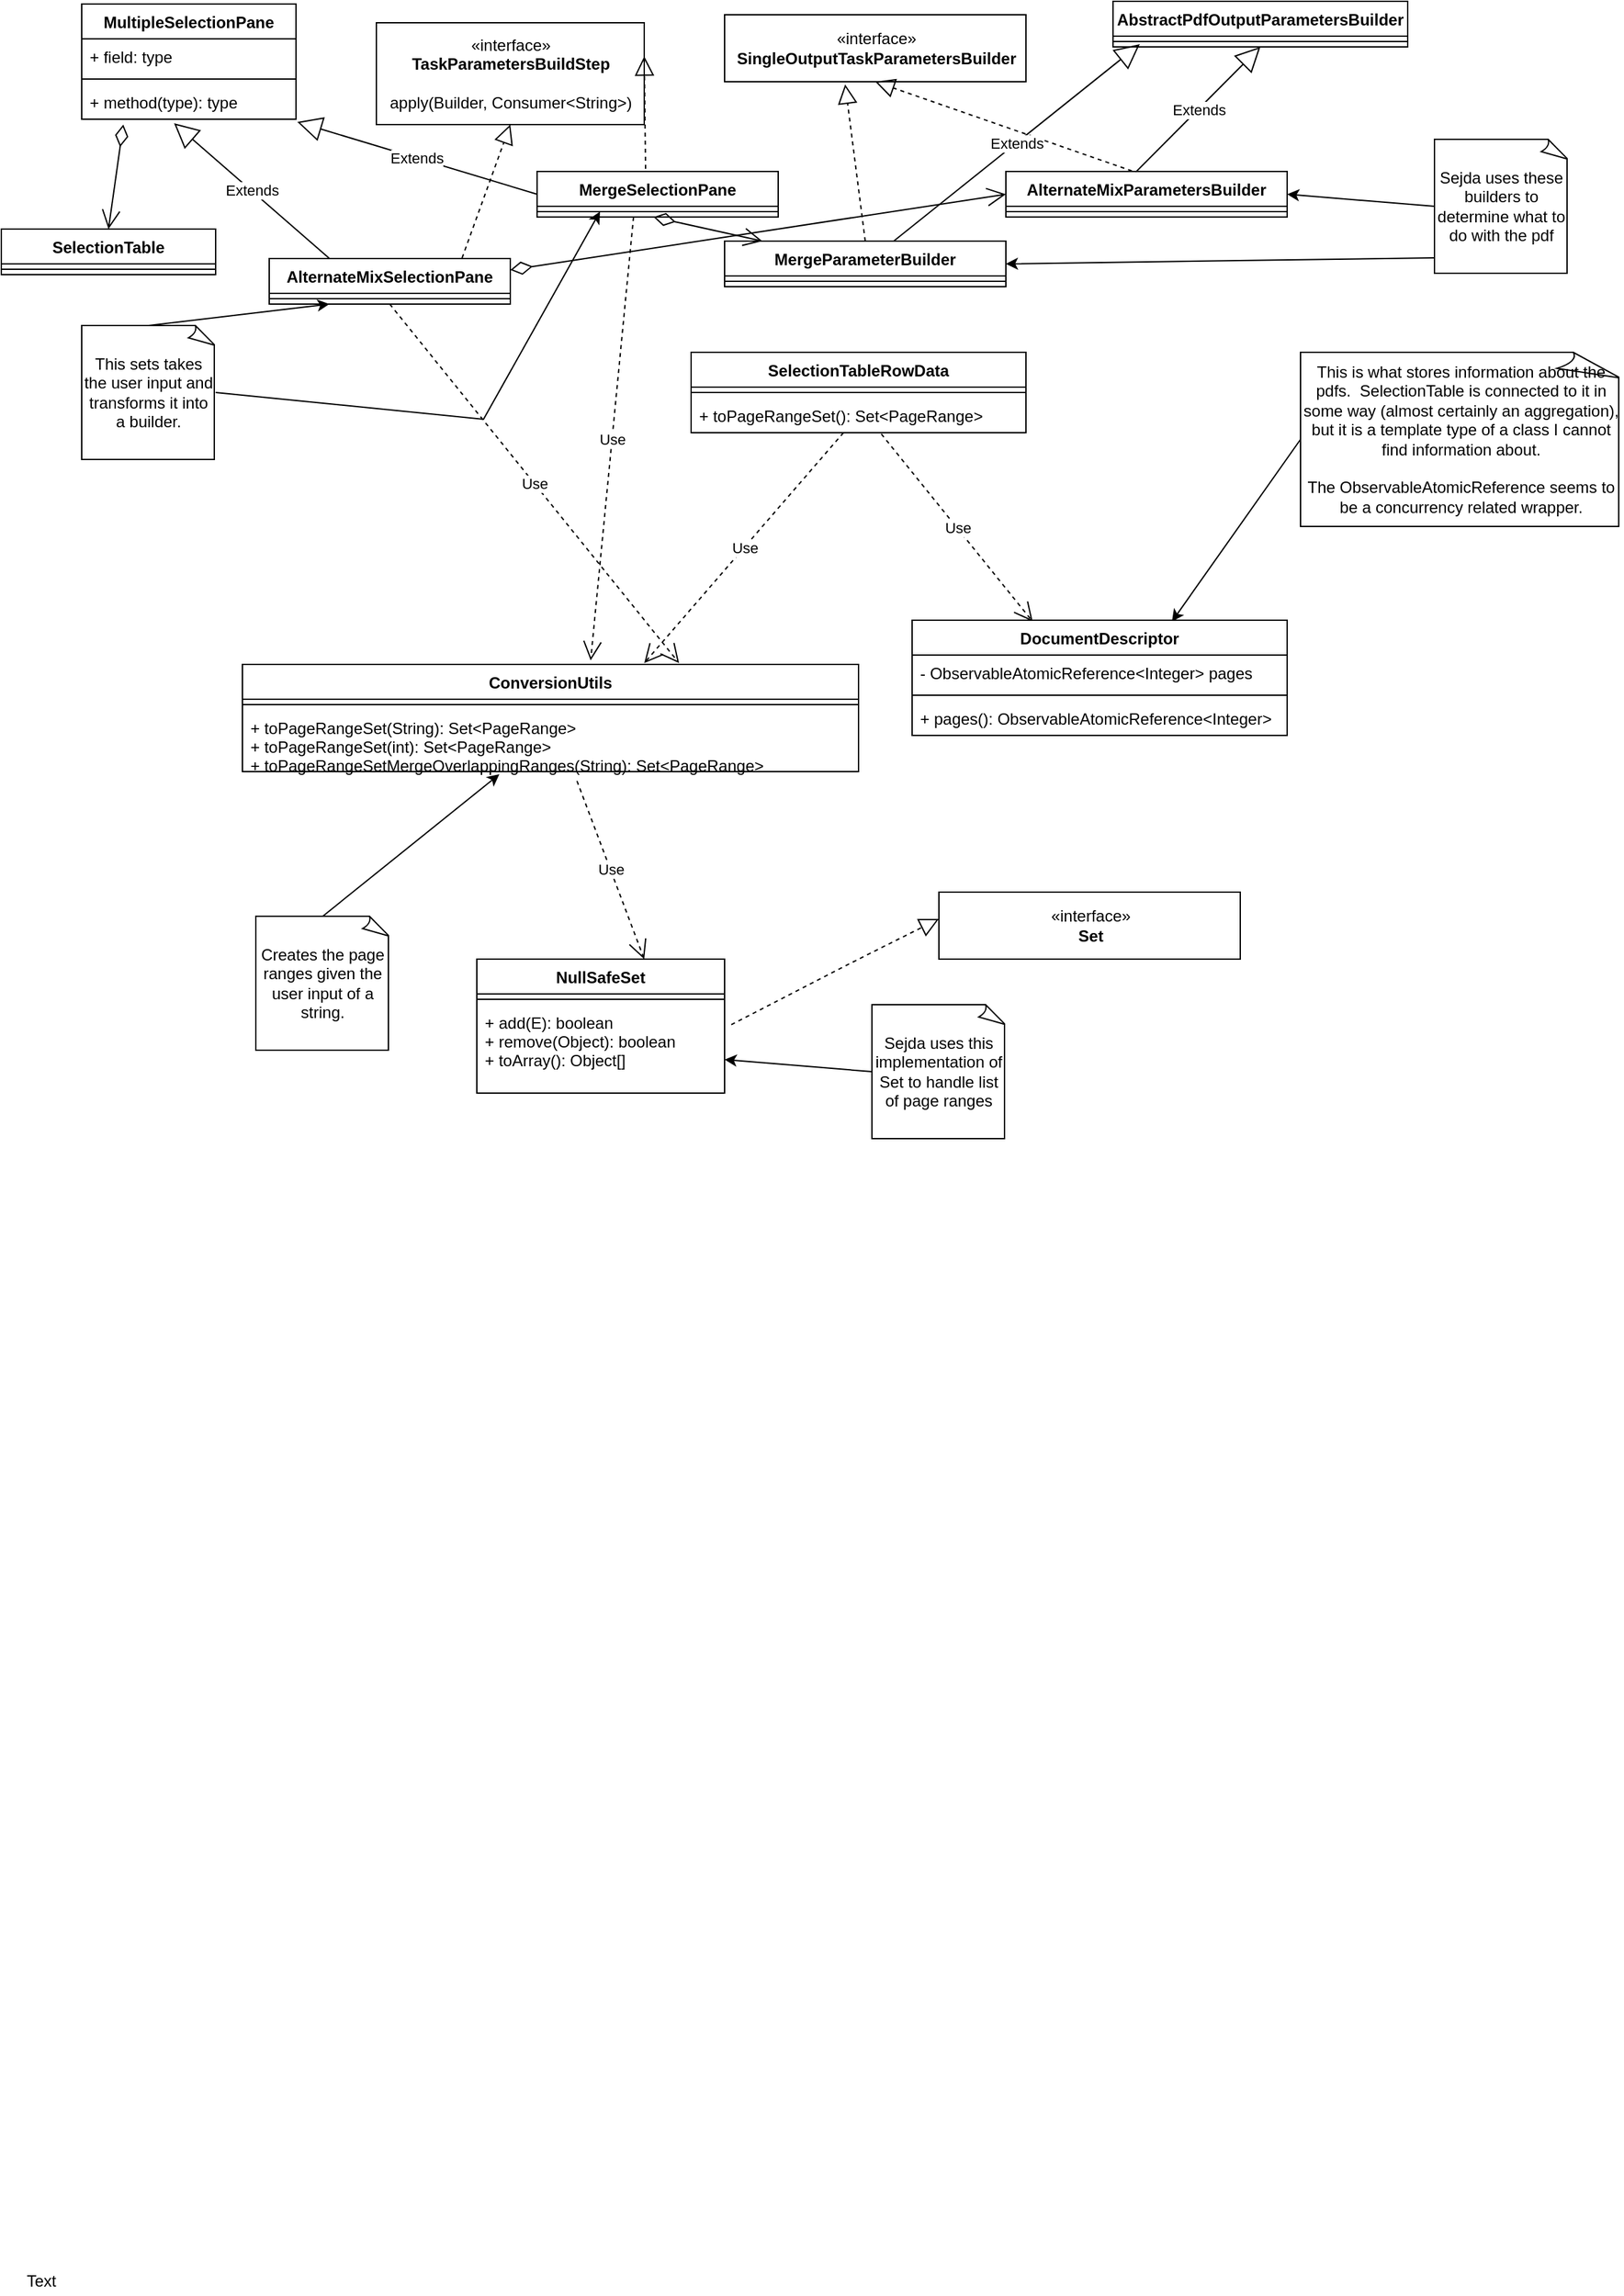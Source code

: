 <mxfile version="10.4.8" type="github"><diagram name="Page-1" id="929967ad-93f9-6ef4-fab6-5d389245f69c"><mxGraphModel dx="1327" dy="778" grid="1" gridSize="10" guides="1" tooltips="1" connect="1" arrows="1" fold="1" page="1" pageScale="1.5" pageWidth="1169" pageHeight="826" background="none" math="0" shadow="0"><root><mxCell id="0" style=";html=1;"/><mxCell id="1" style=";html=1;" parent="0"/><mxCell id="JC7nmYQ6PEICB20EiKwY-1" value="AlternateMixSelectionPane" style="swimlane;fontStyle=1;align=center;verticalAlign=top;childLayout=stackLayout;horizontal=1;startSize=26;horizontalStack=0;resizeParent=1;resizeParentMax=0;resizeLast=0;collapsible=1;marginBottom=0;" parent="1" vertex="1"><mxGeometry x="200" y="280" width="180" height="34" as="geometry"/></mxCell><mxCell id="JC7nmYQ6PEICB20EiKwY-3" value="" style="line;strokeWidth=1;fillColor=none;align=left;verticalAlign=middle;spacingTop=-1;spacingLeft=3;spacingRight=3;rotatable=0;labelPosition=right;points=[];portConstraint=eastwest;" parent="JC7nmYQ6PEICB20EiKwY-1" vertex="1"><mxGeometry y="26" width="180" height="8" as="geometry"/></mxCell><mxCell id="JC7nmYQ6PEICB20EiKwY-5" value="MultipleSelectionPane" style="swimlane;fontStyle=1;align=center;verticalAlign=top;childLayout=stackLayout;horizontal=1;startSize=26;horizontalStack=0;resizeParent=1;resizeParentMax=0;resizeLast=0;collapsible=1;marginBottom=0;" parent="1" vertex="1"><mxGeometry x="60" y="90" width="160" height="86" as="geometry"/></mxCell><mxCell id="JC7nmYQ6PEICB20EiKwY-6" value="+ field: type" style="text;strokeColor=none;fillColor=none;align=left;verticalAlign=top;spacingLeft=4;spacingRight=4;overflow=hidden;rotatable=0;points=[[0,0.5],[1,0.5]];portConstraint=eastwest;" parent="JC7nmYQ6PEICB20EiKwY-5" vertex="1"><mxGeometry y="26" width="160" height="26" as="geometry"/></mxCell><mxCell id="JC7nmYQ6PEICB20EiKwY-7" value="" style="line;strokeWidth=1;fillColor=none;align=left;verticalAlign=middle;spacingTop=-1;spacingLeft=3;spacingRight=3;rotatable=0;labelPosition=right;points=[];portConstraint=eastwest;" parent="JC7nmYQ6PEICB20EiKwY-5" vertex="1"><mxGeometry y="52" width="160" height="8" as="geometry"/></mxCell><mxCell id="JC7nmYQ6PEICB20EiKwY-8" value="+ method(type): type" style="text;strokeColor=none;fillColor=none;align=left;verticalAlign=top;spacingLeft=4;spacingRight=4;overflow=hidden;rotatable=0;points=[[0,0.5],[1,0.5]];portConstraint=eastwest;" parent="JC7nmYQ6PEICB20EiKwY-5" vertex="1"><mxGeometry y="60" width="160" height="26" as="geometry"/></mxCell><mxCell id="JC7nmYQ6PEICB20EiKwY-13" value="AlternateMixParametersBuilder" style="swimlane;fontStyle=1;align=center;verticalAlign=top;childLayout=stackLayout;horizontal=1;startSize=26;horizontalStack=0;resizeParent=1;resizeParentMax=0;resizeLast=0;collapsible=1;marginBottom=0;" parent="1" vertex="1"><mxGeometry x="750" y="215" width="210" height="34" as="geometry"/></mxCell><mxCell id="JC7nmYQ6PEICB20EiKwY-15" value="" style="line;strokeWidth=1;fillColor=none;align=left;verticalAlign=middle;spacingTop=-1;spacingLeft=3;spacingRight=3;rotatable=0;labelPosition=right;points=[];portConstraint=eastwest;" parent="JC7nmYQ6PEICB20EiKwY-13" vertex="1"><mxGeometry y="26" width="210" height="8" as="geometry"/></mxCell><mxCell id="JC7nmYQ6PEICB20EiKwY-37" value="AbstractPdfOutputParametersBuilder" style="swimlane;fontStyle=1;align=center;verticalAlign=top;childLayout=stackLayout;horizontal=1;startSize=26;horizontalStack=0;resizeParent=1;resizeParentMax=0;resizeLast=0;collapsible=1;marginBottom=0;" parent="1" vertex="1"><mxGeometry x="830" y="88" width="220" height="34" as="geometry"><mxRectangle x="360" y="387" width="230" height="26" as="alternateBounds"/></mxGeometry></mxCell><mxCell id="JC7nmYQ6PEICB20EiKwY-39" value="" style="line;strokeWidth=1;fillColor=none;align=left;verticalAlign=middle;spacingTop=-1;spacingLeft=3;spacingRight=3;rotatable=0;labelPosition=right;points=[];portConstraint=eastwest;" parent="JC7nmYQ6PEICB20EiKwY-37" vertex="1"><mxGeometry y="26" width="220" height="8" as="geometry"/></mxCell><mxCell id="JC7nmYQ6PEICB20EiKwY-41" value="SelectionTableRowData" style="swimlane;fontStyle=1;align=center;verticalAlign=top;childLayout=stackLayout;horizontal=1;startSize=26;horizontalStack=0;resizeParent=1;resizeParentMax=0;resizeLast=0;collapsible=1;marginBottom=0;" parent="1" vertex="1"><mxGeometry x="515" y="350" width="250" height="60" as="geometry"/></mxCell><mxCell id="JC7nmYQ6PEICB20EiKwY-43" value="" style="line;strokeWidth=1;fillColor=none;align=left;verticalAlign=middle;spacingTop=-1;spacingLeft=3;spacingRight=3;rotatable=0;labelPosition=right;points=[];portConstraint=eastwest;" parent="JC7nmYQ6PEICB20EiKwY-41" vertex="1"><mxGeometry y="26" width="250" height="8" as="geometry"/></mxCell><mxCell id="JC7nmYQ6PEICB20EiKwY-44" value="+ toPageRangeSet(): Set&lt;PageRange&gt;" style="text;strokeColor=none;fillColor=none;align=left;verticalAlign=top;spacingLeft=4;spacingRight=4;overflow=hidden;rotatable=0;points=[[0,0.5],[1,0.5]];portConstraint=eastwest;" parent="JC7nmYQ6PEICB20EiKwY-41" vertex="1"><mxGeometry y="34" width="250" height="26" as="geometry"/></mxCell><mxCell id="JC7nmYQ6PEICB20EiKwY-45" value="SelectionTable" style="swimlane;fontStyle=1;align=center;verticalAlign=top;childLayout=stackLayout;horizontal=1;startSize=26;horizontalStack=0;resizeParent=1;resizeParentMax=0;resizeLast=0;collapsible=1;marginBottom=0;" parent="1" vertex="1"><mxGeometry y="258" width="160" height="34" as="geometry"/></mxCell><mxCell id="JC7nmYQ6PEICB20EiKwY-47" value="" style="line;strokeWidth=1;fillColor=none;align=left;verticalAlign=middle;spacingTop=-1;spacingLeft=3;spacingRight=3;rotatable=0;labelPosition=right;points=[];portConstraint=eastwest;" parent="JC7nmYQ6PEICB20EiKwY-45" vertex="1"><mxGeometry y="26" width="160" height="8" as="geometry"/></mxCell><mxCell id="JC7nmYQ6PEICB20EiKwY-54" value="Extends" style="endArrow=block;endSize=16;endFill=0;html=1;exitX=0.25;exitY=0;exitDx=0;exitDy=0;entryX=0.431;entryY=1.115;entryDx=0;entryDy=0;entryPerimeter=0;" parent="1" source="JC7nmYQ6PEICB20EiKwY-1" target="JC7nmYQ6PEICB20EiKwY-8" edge="1"><mxGeometry width="160" relative="1" as="geometry"><mxPoint x="140" y="770" as="sourcePoint"/><mxPoint x="90" y="260" as="targetPoint"/></mxGeometry></mxCell><mxCell id="JC7nmYQ6PEICB20EiKwY-55" value="«interface»&lt;br&gt;&lt;b&gt;TaskParametersBuildStep&lt;br&gt;&lt;/b&gt;&lt;br&gt;apply(Builder, Consumer&amp;lt;String&amp;gt;)&lt;br&gt;" style="html=1;" parent="1" vertex="1"><mxGeometry x="280" y="104" width="200" height="76" as="geometry"/></mxCell><mxCell id="JC7nmYQ6PEICB20EiKwY-56" value="" style="endArrow=block;dashed=1;endFill=0;endSize=12;html=1;entryX=0.5;entryY=1;entryDx=0;entryDy=0;exitX=0.8;exitY=-0.012;exitDx=0;exitDy=0;exitPerimeter=0;" parent="1" source="JC7nmYQ6PEICB20EiKwY-1" target="JC7nmYQ6PEICB20EiKwY-55" edge="1"><mxGeometry width="160" relative="1" as="geometry"><mxPoint x="220" y="404" as="sourcePoint"/><mxPoint x="380" y="404" as="targetPoint"/></mxGeometry></mxCell><mxCell id="JC7nmYQ6PEICB20EiKwY-57" value="Extends" style="endArrow=block;endSize=16;endFill=0;html=1;exitX=0.462;exitY=0.012;exitDx=0;exitDy=0;entryX=0.5;entryY=1;entryDx=0;entryDy=0;exitPerimeter=0;" parent="1" source="JC7nmYQ6PEICB20EiKwY-13" target="JC7nmYQ6PEICB20EiKwY-37" edge="1"><mxGeometry width="160" relative="1" as="geometry"><mxPoint x="761" y="224.5" as="sourcePoint"/><mxPoint x="911" y="175" as="targetPoint"/></mxGeometry></mxCell><mxCell id="JC7nmYQ6PEICB20EiKwY-58" value="«interface»&lt;br&gt;&lt;b&gt;SingleOutputTaskParametersBuilder&lt;/b&gt;&lt;br&gt;" style="html=1;" parent="1" vertex="1"><mxGeometry x="540" y="98" width="225" height="50" as="geometry"/></mxCell><mxCell id="JC7nmYQ6PEICB20EiKwY-59" value="" style="endArrow=block;dashed=1;endFill=0;endSize=12;html=1;entryX=0.5;entryY=1;entryDx=0;entryDy=0;exitX=0.448;exitY=-0.012;exitDx=0;exitDy=0;exitPerimeter=0;" parent="1" source="JC7nmYQ6PEICB20EiKwY-13" target="JC7nmYQ6PEICB20EiKwY-58" edge="1"><mxGeometry width="160" relative="1" as="geometry"><mxPoint x="828" y="-50" as="sourcePoint"/><mxPoint x="903" y="-135" as="targetPoint"/></mxGeometry></mxCell><mxCell id="JC7nmYQ6PEICB20EiKwY-60" value="Use" style="endArrow=open;endSize=12;dashed=1;html=1;entryX=0.5;entryY=0;entryDx=0;entryDy=0;" parent="1" source="JC7nmYQ6PEICB20EiKwY-44" edge="1"><mxGeometry width="160" relative="1" as="geometry"><mxPoint x="420" y="1110" as="sourcePoint"/><mxPoint x="480" y="582" as="targetPoint"/></mxGeometry></mxCell><mxCell id="JC7nmYQ6PEICB20EiKwY-61" value="1" style="endArrow=open;html=1;endSize=12;startArrow=diamondThin;startSize=14;startFill=0;align=left;verticalAlign=bottom;exitX=0.194;exitY=1.154;exitDx=0;exitDy=0;exitPerimeter=0;entryX=0.5;entryY=0;entryDx=0;entryDy=0;noLabel=1;fontColor=none;" parent="1" source="JC7nmYQ6PEICB20EiKwY-8" target="JC7nmYQ6PEICB20EiKwY-45" edge="1"><mxGeometry x="-1" y="3" relative="1" as="geometry"><mxPoint x="30" y="552.5" as="sourcePoint"/><mxPoint x="190" y="552.5" as="targetPoint"/></mxGeometry></mxCell><mxCell id="JC7nmYQ6PEICB20EiKwY-64" value="1" style="endArrow=open;html=1;endSize=12;startArrow=diamondThin;startSize=14;startFill=0;align=left;verticalAlign=bottom;exitX=1;exitY=0.25;exitDx=0;exitDy=0;entryX=0;entryY=0.5;entryDx=0;entryDy=0;noLabel=1;fontColor=none;" parent="1" source="JC7nmYQ6PEICB20EiKwY-1" target="JC7nmYQ6PEICB20EiKwY-13" edge="1"><mxGeometry x="-1" y="3" relative="1" as="geometry"><mxPoint x="461" y="308" as="sourcePoint"/><mxPoint x="747" y="266" as="targetPoint"/></mxGeometry></mxCell><mxCell id="JC7nmYQ6PEICB20EiKwY-65" value="Use" style="endArrow=open;endSize=12;dashed=1;html=1;entryX=0.6;entryY=0;entryDx=0;entryDy=0;exitX=0.5;exitY=1;exitDx=0;exitDy=0;entryPerimeter=0;" parent="1" source="JC7nmYQ6PEICB20EiKwY-1" edge="1"><mxGeometry width="160" relative="1" as="geometry"><mxPoint x="368" y="340" as="sourcePoint"/><mxPoint x="506" y="582" as="targetPoint"/></mxGeometry></mxCell><mxCell id="JC7nmYQ6PEICB20EiKwY-70" value="Use" style="endArrow=open;endSize=12;dashed=1;html=1;entryX=0.411;entryY=0.012;entryDx=0;entryDy=0;exitX=0.568;exitY=1.038;exitDx=0;exitDy=0;exitPerimeter=0;entryPerimeter=0;" parent="1" source="JC7nmYQ6PEICB20EiKwY-44" edge="1"><mxGeometry width="160" relative="1" as="geometry"><mxPoint x="638.757" y="420" as="sourcePoint"/><mxPoint x="770" y="551" as="targetPoint"/></mxGeometry></mxCell><mxCell id="JC7nmYQ6PEICB20EiKwY-72" style="edgeStyle=none;rounded=0;orthogonalLoop=1;jettySize=auto;html=1;exitX=0;exitY=0.5;exitDx=0;exitDy=0;exitPerimeter=0;entryX=1;entryY=0.5;entryDx=0;entryDy=0;fontColor=none;" parent="1" source="JC7nmYQ6PEICB20EiKwY-71" target="JC7nmYQ6PEICB20EiKwY-13" edge="1"><mxGeometry relative="1" as="geometry"/></mxCell><mxCell id="JC7nmYQ6PEICB20EiKwY-71" value="Sejda uses these builders to determine what to do with the pdf" style="whiteSpace=wrap;html=1;shape=mxgraph.basic.document;fontColor=none;" parent="1" vertex="1"><mxGeometry x="1070" y="191" width="100" height="100" as="geometry"/></mxCell><mxCell id="JC7nmYQ6PEICB20EiKwY-74" style="edgeStyle=none;rounded=0;orthogonalLoop=1;jettySize=auto;html=1;exitX=0.5;exitY=0;exitDx=0;exitDy=0;exitPerimeter=0;entryX=0.25;entryY=1;entryDx=0;entryDy=0;fontColor=none;" parent="1" source="JC7nmYQ6PEICB20EiKwY-73" target="JC7nmYQ6PEICB20EiKwY-1" edge="1"><mxGeometry relative="1" as="geometry"/></mxCell><mxCell id="JC7nmYQ6PEICB20EiKwY-73" value="This sets takes the user input and transforms it into a builder." style="whiteSpace=wrap;html=1;shape=mxgraph.basic.document;fontColor=none;" parent="1" vertex="1"><mxGeometry x="60" y="330" width="100" height="100" as="geometry"/></mxCell><mxCell id="JC7nmYQ6PEICB20EiKwY-76" style="edgeStyle=none;rounded=0;orthogonalLoop=1;jettySize=auto;html=1;exitX=0;exitY=0.5;exitDx=0;exitDy=0;exitPerimeter=0;entryX=0.782;entryY=0.012;entryDx=0;entryDy=0;fontColor=none;entryPerimeter=0;" parent="1" source="JC7nmYQ6PEICB20EiKwY-75" edge="1"><mxGeometry relative="1" as="geometry"><mxPoint x="874" y="551" as="targetPoint"/></mxGeometry></mxCell><mxCell id="JC7nmYQ6PEICB20EiKwY-75" value="This is what stores information about the pdfs.&amp;nbsp; SelectionTable is connected to it in some way (almost certainly an aggregation), but it is a template type of a class I cannot find information about.&lt;br&gt;&lt;br&gt;The ObservableAtomicReference seems to be a concurrency related wrapper.&lt;br&gt;" style="whiteSpace=wrap;html=1;shape=mxgraph.basic.document;fontColor=none;" parent="1" vertex="1"><mxGeometry x="970" y="350" width="240" height="130" as="geometry"/></mxCell><mxCell id="fO8iZp4ryIN1RsqVe5Ly-2" value="Text" style="text;html=1;strokeColor=none;fillColor=none;align=center;verticalAlign=middle;whiteSpace=wrap;rounded=0;" vertex="1" parent="1"><mxGeometry x="10" y="1780" width="40" height="20" as="geometry"/></mxCell><mxCell id="fO8iZp4ryIN1RsqVe5Ly-17" value="MergeSelectionPane" style="swimlane;fontStyle=1;align=center;verticalAlign=top;childLayout=stackLayout;horizontal=1;startSize=26;horizontalStack=0;resizeParent=1;resizeParentMax=0;resizeLast=0;collapsible=1;marginBottom=0;" vertex="1" parent="1"><mxGeometry x="400" y="215" width="180" height="34" as="geometry"><mxRectangle x="390" y="1147" width="160" height="26" as="alternateBounds"/></mxGeometry></mxCell><mxCell id="fO8iZp4ryIN1RsqVe5Ly-18" value="" style="line;strokeWidth=1;fillColor=none;align=left;verticalAlign=middle;spacingTop=-1;spacingLeft=3;spacingRight=3;rotatable=0;labelPosition=right;points=[];portConstraint=eastwest;" vertex="1" parent="fO8iZp4ryIN1RsqVe5Ly-17"><mxGeometry y="26" width="180" height="8" as="geometry"/></mxCell><mxCell id="fO8iZp4ryIN1RsqVe5Ly-19" value="Extends" style="endArrow=block;endSize=16;endFill=0;html=1;entryX=1.006;entryY=1.077;entryDx=0;entryDy=0;entryPerimeter=0;exitX=0;exitY=0.5;exitDx=0;exitDy=0;" edge="1" parent="1" source="fO8iZp4ryIN1RsqVe5Ly-17" target="JC7nmYQ6PEICB20EiKwY-8"><mxGeometry width="160" relative="1" as="geometry"><mxPoint x="420" y="220" as="sourcePoint"/><mxPoint x="210" y="164.5" as="targetPoint"/></mxGeometry></mxCell><mxCell id="fO8iZp4ryIN1RsqVe5Ly-20" value="" style="endArrow=block;dashed=1;endFill=0;endSize=12;html=1;entryX=0.5;entryY=1;entryDx=0;entryDy=0;exitX=0.45;exitY=-0.059;exitDx=0;exitDy=0;exitPerimeter=0;" edge="1" parent="1" source="fO8iZp4ryIN1RsqVe5Ly-17"><mxGeometry width="160" relative="1" as="geometry"><mxPoint x="524" y="203" as="sourcePoint"/><mxPoint x="480" y="129" as="targetPoint"/></mxGeometry></mxCell><mxCell id="fO8iZp4ryIN1RsqVe5Ly-21" value="MergeParameterBuilder" style="swimlane;fontStyle=1;align=center;verticalAlign=top;childLayout=stackLayout;horizontal=1;startSize=26;horizontalStack=0;resizeParent=1;resizeParentMax=0;resizeLast=0;collapsible=1;marginBottom=0;" vertex="1" parent="1"><mxGeometry x="540" y="267" width="210" height="34" as="geometry"/></mxCell><mxCell id="fO8iZp4ryIN1RsqVe5Ly-22" value="" style="line;strokeWidth=1;fillColor=none;align=left;verticalAlign=middle;spacingTop=-1;spacingLeft=3;spacingRight=3;rotatable=0;labelPosition=right;points=[];portConstraint=eastwest;" vertex="1" parent="fO8iZp4ryIN1RsqVe5Ly-21"><mxGeometry y="26" width="210" height="8" as="geometry"/></mxCell><mxCell id="fO8iZp4ryIN1RsqVe5Ly-23" value="1" style="endArrow=open;html=1;endSize=12;startArrow=diamondThin;startSize=14;startFill=0;align=left;verticalAlign=bottom;exitX=0.483;exitY=1;exitDx=0;exitDy=0;noLabel=1;fontColor=none;exitPerimeter=0;" edge="1" parent="1" source="fO8iZp4ryIN1RsqVe5Ly-18" target="fO8iZp4ryIN1RsqVe5Ly-21"><mxGeometry x="-1" y="3" relative="1" as="geometry"><mxPoint x="485" y="264.5" as="sourcePoint"/><mxPoint x="775" y="233.5" as="targetPoint"/></mxGeometry></mxCell><mxCell id="fO8iZp4ryIN1RsqVe5Ly-24" value="" style="endArrow=block;dashed=1;endFill=0;endSize=12;html=1;exitX=0.5;exitY=0;exitDx=0;exitDy=0;" edge="1" parent="1" source="fO8iZp4ryIN1RsqVe5Ly-21"><mxGeometry width="160" relative="1" as="geometry"><mxPoint x="781" y="241" as="sourcePoint"/><mxPoint x="630" y="150" as="targetPoint"/></mxGeometry></mxCell><mxCell id="fO8iZp4ryIN1RsqVe5Ly-25" value="Extends" style="endArrow=block;endSize=16;endFill=0;html=1;" edge="1" parent="1" source="fO8iZp4ryIN1RsqVe5Ly-21"><mxGeometry width="160" relative="1" as="geometry"><mxPoint x="750" y="211" as="sourcePoint"/><mxPoint x="850" y="120" as="targetPoint"/></mxGeometry></mxCell><mxCell id="fO8iZp4ryIN1RsqVe5Ly-26" style="edgeStyle=none;rounded=0;orthogonalLoop=1;jettySize=auto;html=1;exitX=0;exitY=0.5;exitDx=0;exitDy=0;exitPerimeter=0;entryX=1;entryY=0.5;entryDx=0;entryDy=0;fontColor=none;" edge="1" parent="1" target="fO8iZp4ryIN1RsqVe5Ly-21"><mxGeometry relative="1" as="geometry"><mxPoint x="1070" y="279.5" as="sourcePoint"/><mxPoint x="960" y="270.5" as="targetPoint"/></mxGeometry></mxCell><mxCell id="fO8iZp4ryIN1RsqVe5Ly-27" value="Use" style="endArrow=open;endSize=12;dashed=1;html=1;exitX=0.4;exitY=1;exitDx=0;exitDy=0;exitPerimeter=0;" edge="1" parent="1" source="fO8iZp4ryIN1RsqVe5Ly-18"><mxGeometry width="160" relative="1" as="geometry"><mxPoint x="490" y="230" as="sourcePoint"/><mxPoint x="440" y="580" as="targetPoint"/></mxGeometry></mxCell><mxCell id="fO8iZp4ryIN1RsqVe5Ly-28" style="edgeStyle=none;rounded=0;orthogonalLoop=1;jettySize=auto;html=1;exitX=1;exitY=0.5;exitDx=0;exitDy=0;exitPerimeter=0;fontColor=none;entryX=0.261;entryY=0.5;entryDx=0;entryDy=0;entryPerimeter=0;" edge="1" parent="1" source="JC7nmYQ6PEICB20EiKwY-73" target="fO8iZp4ryIN1RsqVe5Ly-18"><mxGeometry relative="1" as="geometry"><mxPoint x="165" y="384" as="sourcePoint"/><mxPoint x="450" y="320" as="targetPoint"/><Array as="points"><mxPoint x="360" y="400"/></Array></mxGeometry></mxCell><mxCell id="fO8iZp4ryIN1RsqVe5Ly-46" value="ConversionUtils" style="swimlane;fontStyle=1;align=center;verticalAlign=top;childLayout=stackLayout;horizontal=1;startSize=26;horizontalStack=0;resizeParent=1;resizeParentMax=0;resizeLast=0;collapsible=1;marginBottom=0;" vertex="1" parent="1"><mxGeometry x="180" y="583" width="460" height="80" as="geometry"/></mxCell><mxCell id="fO8iZp4ryIN1RsqVe5Ly-47" value="" style="line;strokeWidth=1;fillColor=none;align=left;verticalAlign=middle;spacingTop=-1;spacingLeft=3;spacingRight=3;rotatable=0;labelPosition=right;points=[];portConstraint=eastwest;" vertex="1" parent="fO8iZp4ryIN1RsqVe5Ly-46"><mxGeometry y="26" width="460" height="8" as="geometry"/></mxCell><mxCell id="fO8iZp4ryIN1RsqVe5Ly-48" value="+ toPageRangeSet(String): Set&lt;PageRange&gt;&#xA;+ toPageRangeSet(int): Set&lt;PageRange&gt;&#xA;+ toPageRangeSetMergeOverlappingRanges(String): Set&lt;PageRange&gt;&#xA;" style="text;strokeColor=none;fillColor=none;align=left;verticalAlign=top;spacingLeft=4;spacingRight=4;overflow=hidden;rotatable=0;points=[[0,0.5],[1,0.5]];portConstraint=eastwest;fontStyle=0" vertex="1" parent="fO8iZp4ryIN1RsqVe5Ly-46"><mxGeometry y="34" width="460" height="46" as="geometry"/></mxCell><mxCell id="fO8iZp4ryIN1RsqVe5Ly-49" value="DocumentDescriptor" style="swimlane;fontStyle=1;align=center;verticalAlign=top;childLayout=stackLayout;horizontal=1;startSize=26;horizontalStack=0;resizeParent=1;resizeParentMax=0;resizeLast=0;collapsible=1;marginBottom=0;fontColor=none;" vertex="1" parent="1"><mxGeometry x="680" y="550" width="280" height="86" as="geometry"/></mxCell><mxCell id="fO8iZp4ryIN1RsqVe5Ly-50" value="- ObservableAtomicReference&lt;Integer&gt; pages" style="text;strokeColor=none;fillColor=none;align=left;verticalAlign=top;spacingLeft=4;spacingRight=4;overflow=hidden;rotatable=0;points=[[0,0.5],[1,0.5]];portConstraint=eastwest;" vertex="1" parent="fO8iZp4ryIN1RsqVe5Ly-49"><mxGeometry y="26" width="280" height="26" as="geometry"/></mxCell><mxCell id="fO8iZp4ryIN1RsqVe5Ly-51" value="" style="line;strokeWidth=1;fillColor=none;align=left;verticalAlign=middle;spacingTop=-1;spacingLeft=3;spacingRight=3;rotatable=0;labelPosition=right;points=[];portConstraint=eastwest;" vertex="1" parent="fO8iZp4ryIN1RsqVe5Ly-49"><mxGeometry y="52" width="280" height="8" as="geometry"/></mxCell><mxCell id="fO8iZp4ryIN1RsqVe5Ly-52" value="+ pages(): ObservableAtomicReference&lt;Integer&gt;" style="text;strokeColor=none;fillColor=none;align=left;verticalAlign=top;spacingLeft=4;spacingRight=4;overflow=hidden;rotatable=0;points=[[0,0.5],[1,0.5]];portConstraint=eastwest;" vertex="1" parent="fO8iZp4ryIN1RsqVe5Ly-49"><mxGeometry y="60" width="280" height="26" as="geometry"/></mxCell><mxCell id="fO8iZp4ryIN1RsqVe5Ly-53" style="edgeStyle=none;rounded=0;orthogonalLoop=1;jettySize=auto;html=1;exitX=0.5;exitY=0;exitDx=0;exitDy=0;exitPerimeter=0;fontColor=none;entryX=0.417;entryY=1.043;entryDx=0;entryDy=0;entryPerimeter=0;" edge="1" parent="1" source="fO8iZp4ryIN1RsqVe5Ly-54" target="fO8iZp4ryIN1RsqVe5Ly-48"><mxGeometry relative="1" as="geometry"><mxPoint x="360" y="680" as="targetPoint"/></mxGeometry></mxCell><mxCell id="fO8iZp4ryIN1RsqVe5Ly-54" value="Creates the page ranges given the user input of a string." style="whiteSpace=wrap;html=1;shape=mxgraph.basic.document;fontColor=none;" vertex="1" parent="1"><mxGeometry x="190" y="771" width="100" height="100" as="geometry"/></mxCell><mxCell id="fO8iZp4ryIN1RsqVe5Ly-55" value="Use" style="endArrow=open;endSize=12;dashed=1;html=1;exitX=0.543;exitY=1.152;exitDx=0;exitDy=0;exitPerimeter=0;" edge="1" parent="1" source="fO8iZp4ryIN1RsqVe5Ly-48"><mxGeometry width="160" relative="1" as="geometry"><mxPoint x="434" y="690" as="sourcePoint"/><mxPoint x="480" y="803" as="targetPoint"/></mxGeometry></mxCell><mxCell id="fO8iZp4ryIN1RsqVe5Ly-56" value="NullSafeSet" style="swimlane;fontStyle=1;align=center;verticalAlign=top;childLayout=stackLayout;horizontal=1;startSize=26;horizontalStack=0;resizeParent=1;resizeParentMax=0;resizeLast=0;collapsible=1;marginBottom=0;" vertex="1" parent="1"><mxGeometry x="355" y="803" width="185" height="100" as="geometry"/></mxCell><mxCell id="fO8iZp4ryIN1RsqVe5Ly-57" value="" style="line;strokeWidth=1;fillColor=none;align=left;verticalAlign=middle;spacingTop=-1;spacingLeft=3;spacingRight=3;rotatable=0;labelPosition=right;points=[];portConstraint=eastwest;" vertex="1" parent="fO8iZp4ryIN1RsqVe5Ly-56"><mxGeometry y="26" width="185" height="8" as="geometry"/></mxCell><mxCell id="fO8iZp4ryIN1RsqVe5Ly-58" value="+ add(E): boolean&#xA;+ remove(Object): boolean&#xA;+ toArray(): Object[]&#xA;&#xA;" style="text;strokeColor=none;fillColor=none;align=left;verticalAlign=top;spacingLeft=4;spacingRight=4;overflow=hidden;rotatable=0;points=[[0,0.5],[1,0.5]];portConstraint=eastwest;fontStyle=0" vertex="1" parent="fO8iZp4ryIN1RsqVe5Ly-56"><mxGeometry y="34" width="185" height="66" as="geometry"/></mxCell><mxCell id="fO8iZp4ryIN1RsqVe5Ly-59" value="" style="endArrow=block;dashed=1;endFill=0;endSize=12;html=1;exitX=1.027;exitY=0.227;exitDx=0;exitDy=0;exitPerimeter=0;" edge="1" parent="1" source="fO8iZp4ryIN1RsqVe5Ly-58"><mxGeometry width="160" relative="1" as="geometry"><mxPoint x="765" y="904.5" as="sourcePoint"/><mxPoint x="700" y="773" as="targetPoint"/><Array as="points"><mxPoint x="640" y="803"/></Array></mxGeometry></mxCell><mxCell id="fO8iZp4ryIN1RsqVe5Ly-60" value="«interface»&lt;br&gt;&lt;b&gt;Set&lt;/b&gt;" style="html=1;" vertex="1" parent="1"><mxGeometry x="700" y="753" width="225" height="50" as="geometry"/></mxCell><mxCell id="fO8iZp4ryIN1RsqVe5Ly-61" style="edgeStyle=none;rounded=0;orthogonalLoop=1;jettySize=auto;html=1;exitX=0;exitY=0.5;exitDx=0;exitDy=0;exitPerimeter=0;entryX=1;entryY=0.5;entryDx=0;entryDy=0;fontColor=none;" edge="1" parent="1" source="fO8iZp4ryIN1RsqVe5Ly-62"><mxGeometry relative="1" as="geometry"><mxPoint x="540" y="878" as="targetPoint"/></mxGeometry></mxCell><mxCell id="fO8iZp4ryIN1RsqVe5Ly-62" value="Sejda uses this implementation of Set to handle list of page ranges" style="whiteSpace=wrap;html=1;shape=mxgraph.basic.document;fontColor=none;" vertex="1" parent="1"><mxGeometry x="650" y="837" width="100" height="100" as="geometry"/></mxCell></root></mxGraphModel></diagram></mxfile>